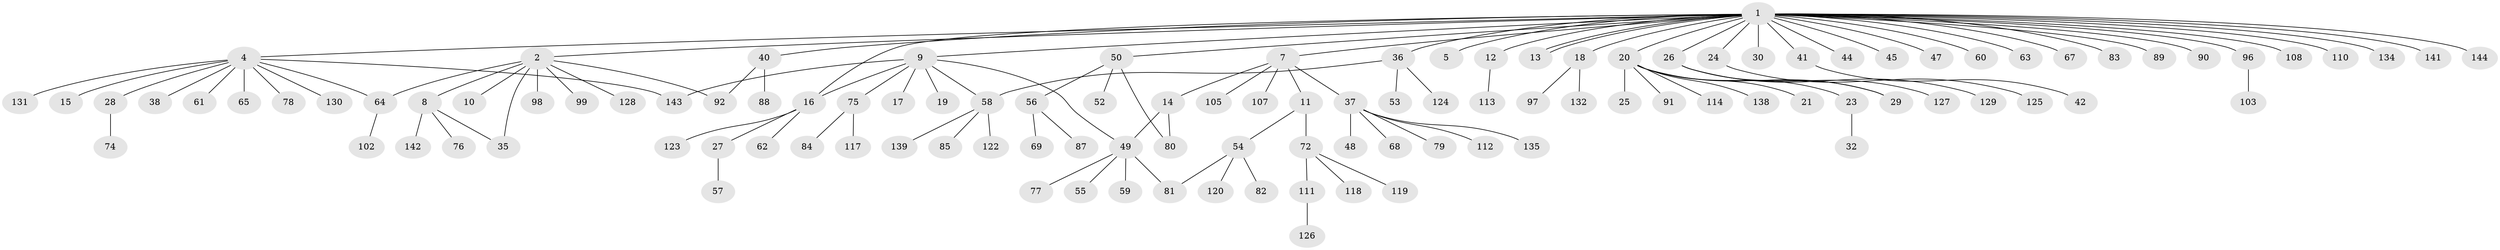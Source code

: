 // original degree distribution, {34: 0.006944444444444444, 9: 0.013888888888888888, 2: 0.1388888888888889, 12: 0.006944444444444444, 1: 0.6458333333333334, 7: 0.027777777777777776, 4: 0.04861111111111111, 3: 0.09027777777777778, 5: 0.013888888888888888, 6: 0.006944444444444444}
// Generated by graph-tools (version 1.1) at 2025/11/02/27/25 16:11:13]
// undirected, 114 vertices, 124 edges
graph export_dot {
graph [start="1"]
  node [color=gray90,style=filled];
  1 [super="+6"];
  2 [super="+3"];
  4 [super="+86"];
  5;
  7 [super="+115"];
  8 [super="+31"];
  9 [super="+46"];
  10;
  11 [super="+34"];
  12 [super="+133"];
  13;
  14;
  15;
  16 [super="+43"];
  17;
  18 [super="+33"];
  19 [super="+71"];
  20 [super="+22"];
  21;
  23;
  24 [super="+51"];
  25;
  26 [super="+100"];
  27;
  28;
  29;
  30;
  32 [super="+121"];
  35 [super="+109"];
  36 [super="+39"];
  37 [super="+140"];
  38;
  40 [super="+116"];
  41;
  42;
  44;
  45;
  47;
  48;
  49 [super="+73"];
  50 [super="+106"];
  52;
  53;
  54 [super="+66"];
  55;
  56 [super="+70"];
  57;
  58 [super="+95"];
  59;
  60;
  61;
  62;
  63;
  64;
  65;
  67 [super="+93"];
  68;
  69;
  72 [super="+94"];
  74;
  75 [super="+104"];
  76;
  77;
  78;
  79;
  80 [super="+101"];
  81;
  82;
  83;
  84;
  85;
  87;
  88;
  89;
  90;
  91;
  92 [super="+136"];
  96;
  97;
  98;
  99;
  102;
  103;
  105;
  107;
  108;
  110;
  111 [super="+137"];
  112;
  113;
  114;
  117;
  118;
  119;
  120;
  122;
  123;
  124;
  125;
  126;
  127;
  128;
  129;
  130;
  131;
  132;
  134;
  135;
  138;
  139;
  141;
  142;
  143;
  144;
  1 -- 2;
  1 -- 4;
  1 -- 5;
  1 -- 7;
  1 -- 9;
  1 -- 12;
  1 -- 13;
  1 -- 13;
  1 -- 16;
  1 -- 18;
  1 -- 20;
  1 -- 24;
  1 -- 26;
  1 -- 30;
  1 -- 36;
  1 -- 40;
  1 -- 41;
  1 -- 44;
  1 -- 45;
  1 -- 47;
  1 -- 50;
  1 -- 60;
  1 -- 63;
  1 -- 67;
  1 -- 83;
  1 -- 89;
  1 -- 90;
  1 -- 96;
  1 -- 108;
  1 -- 110;
  1 -- 134;
  1 -- 141;
  1 -- 144;
  2 -- 8;
  2 -- 35;
  2 -- 64;
  2 -- 92;
  2 -- 98;
  2 -- 99;
  2 -- 128;
  2 -- 10;
  4 -- 15;
  4 -- 28;
  4 -- 38;
  4 -- 61;
  4 -- 64;
  4 -- 65;
  4 -- 78;
  4 -- 130;
  4 -- 131;
  4 -- 143;
  7 -- 11;
  7 -- 14;
  7 -- 37;
  7 -- 105;
  7 -- 107;
  8 -- 76;
  8 -- 142;
  8 -- 35;
  9 -- 17;
  9 -- 19;
  9 -- 58;
  9 -- 75;
  9 -- 143;
  9 -- 16;
  9 -- 49;
  11 -- 54;
  11 -- 72;
  12 -- 113;
  14 -- 49;
  14 -- 80;
  16 -- 27;
  16 -- 123;
  16 -- 62;
  18 -- 97;
  18 -- 132;
  20 -- 21;
  20 -- 23;
  20 -- 25;
  20 -- 29;
  20 -- 91;
  20 -- 114;
  20 -- 138;
  23 -- 32;
  24 -- 125;
  26 -- 29;
  26 -- 127;
  26 -- 129;
  27 -- 57;
  28 -- 74;
  36 -- 53;
  36 -- 124;
  36 -- 58;
  37 -- 48;
  37 -- 68;
  37 -- 79;
  37 -- 112;
  37 -- 135;
  40 -- 88;
  40 -- 92;
  41 -- 42;
  49 -- 55;
  49 -- 59;
  49 -- 77;
  49 -- 81;
  50 -- 52;
  50 -- 56;
  50 -- 80;
  54 -- 120;
  54 -- 81;
  54 -- 82;
  56 -- 69;
  56 -- 87;
  58 -- 85;
  58 -- 122;
  58 -- 139;
  64 -- 102;
  72 -- 111;
  72 -- 118;
  72 -- 119;
  75 -- 84;
  75 -- 117;
  96 -- 103;
  111 -- 126;
}
